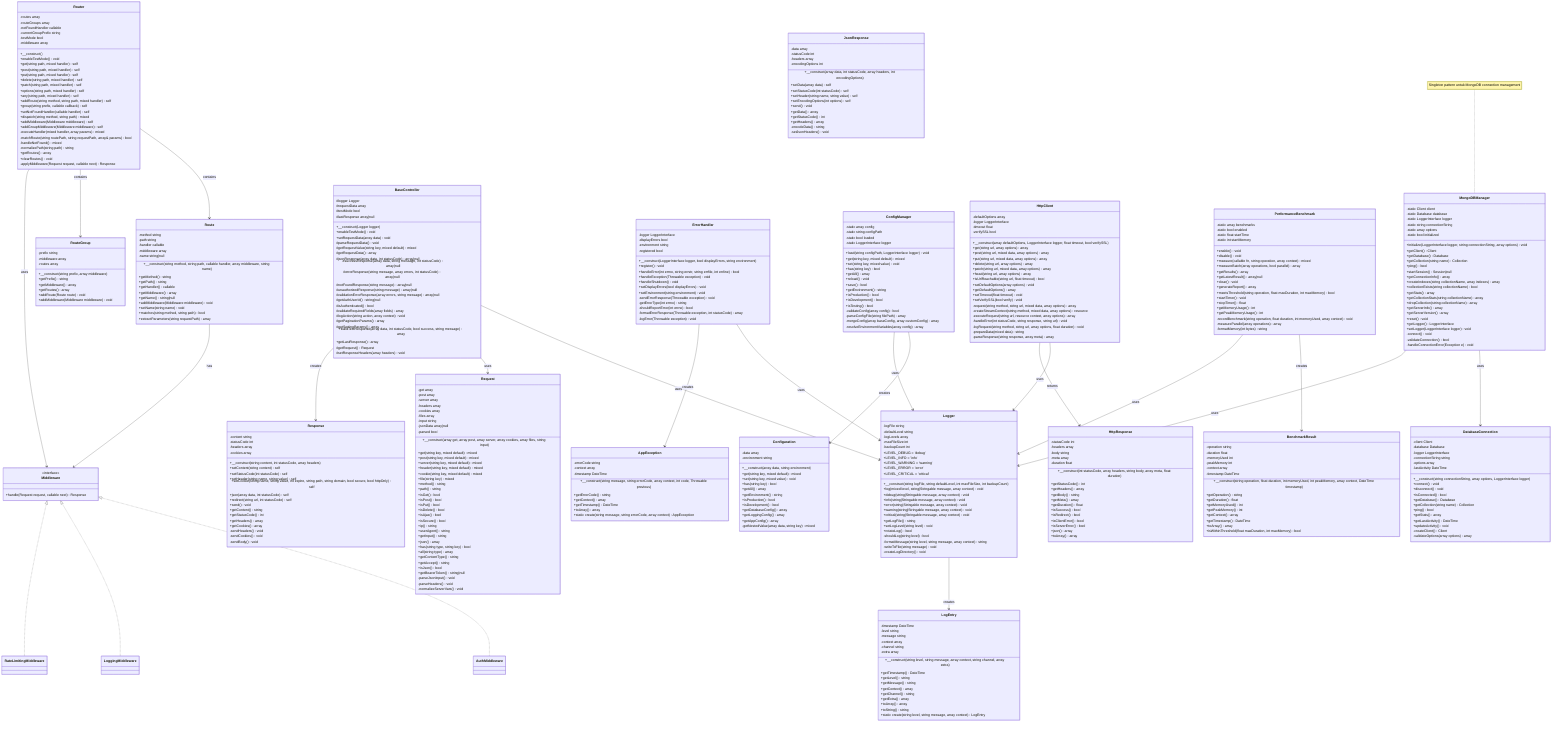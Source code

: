 classDiagram
    note for MongoDBManager "Singleton pattern untuk MongoDB connection management"

    %% ========== CORE INTERFACES ==========
    class Middleware {
        <<interface>>
        +handle(Request request, callable next) Response
    }

    %% ========== DATABASE LAYER ==========
    class MongoDBManager {
        -static Client client
        -static Database database
        -static LoggerInterface logger
        -static string connectionString
        -static array options
        -static bool initialized
        +initialize(LoggerInterface logger, string connectionString, array options) void
        +getClient() Client
        +getDatabase() Database
        +getCollection(string name) Collection
        +ping() bool
        +startSession() Session|null
        +getConnectionInfo() array
        +createIndexes(string collectionName, array indexes) array
        +collectionExists(string collectionName) bool
        +getStats() array
        +getCollectionStats(string collectionName) array
        +dropCollection(string collectionName) array
        +getServerInfo() array
        +getServerVersion() array
        +reset() void
        +getLogger() LoggerInterface
        +setLogger(LoggerInterface logger) void
        -connect() void
        -validateConnection() bool
        -handleConnectionError(Exception e) void
    }

    class DatabaseConnection {
        -client Client
        -database Database
        -logger LoggerInterface
        -connectionString string
        -options array
        -lastActivity DateTime
        +__construct(string connectionString, array options, LoggerInterface logger)
        +connect() void
        +disconnect() void
        +isConnected() bool
        +getDatabase() Database
        +getCollection(string name) Collection
        +ping() bool
        +getStats() array
        +getLastActivity() DateTime
        +updateActivity() void
        -createClient() Client
        -validateOptions(array options) array
    }

    %% ========== LOGGING SYSTEM ==========
    class Logger {
        -logFile string
        -defaultLevel string
        -logLevels array
        -maxFileSize int
        -backupCount int
        +LEVEL_DEBUG = 'debug'
        +LEVEL_INFO = 'info'
        +LEVEL_WARNING = 'warning'
        +LEVEL_ERROR = 'error'
        +LEVEL_CRITICAL = 'critical'
        +__construct(string logFile, string defaultLevel, int maxFileSize, int backupCount)
        +log(mixed level, string|Stringable message, array context) void
        +debug(string|Stringable message, array context) void
        +info(string|Stringable message, array context) void
        +error(string|Stringable message, array context) void
        +warning(string|Stringable message, array context) void
        +critical(string|Stringable message, array context) void
        +getLogFile() string
        +setLogLevel(string level) void
        +rotateLog() bool
        -shouldLog(string level) bool
        -formatMessage(string level, string message, array context) string
        -writeToFile(string message) void
        -createLogDirectory() void
    }

    class LogEntry {
        -timestamp DateTime
        -level string
        -message string
        -context array
        -channel string
        -extra array
        +__construct(string level, string message, array context, string channel, array extra)
        +getTimestamp() DateTime
        +getLevel() string
        +getMessage() string
        +getContext() array
        +getChannel() string
        +getExtra() array
        +toArray() array
        +toString() string
        +static create(string level, string message, array context) LogEntry
    }

    %% ========== ROUTING SYSTEM ==========
    class Router {
        -routes array
        -routeGroups array
        -notFoundHandler callable
        -currentGroupPrefix string
        -testMode bool
        -middleware array
        +__construct()
        +enableTestMode() void
        +get(string path, mixed handler) self
        +post(string path, mixed handler) self
        +put(string path, mixed handler) self
        +delete(string path, mixed handler) self
        +patch(string path, mixed handler) self
        +options(string path, mixed handler) self
        +any(string path, mixed handler) self
        +addRoute(string method, string path, mixed handler) self
        +group(string prefix, callable callback) self
        +setNotFoundHandler(callable handler) self
        +dispatch(string method, string path) mixed
        +addMiddleware(Middleware middleware) self
        +addGroupMiddleware(Middleware middleware) self
        -executeHandler(mixed handler, array params) mixed
        -matchRoute(string routePath, string requestPath, array& params) bool
        -handleNotFound() mixed
        -normalizePath(string path) string
        +getRoutes() array
        +clearRoutes() void
        -applyMiddleware(Request request, callable next) Response
    }

    class Route {
        -method string
        -path string
        -handler callable
        -middleware array
        -name string|null
        +__construct(string method, string path, callable handler, array middleware, string name)
        +getMethod() string
        +getPath() string
        +getHandler() callable
        +getMiddleware() array
        +getName() string|null
        +addMiddleware(Middleware middleware) void
        +setName(string name) void
        +matches(string method, string path) bool
        +extractParameters(string requestPath) array
    }

    class RouteGroup {
        -prefix string
        -middleware array
        -routes array
        +__construct(string prefix, array middleware)
        +getPrefix() string
        +getMiddleware() array
        +getRoutes() array
        +addRoute(Route route) void
        +addMiddleware(Middleware middleware) void
    }

    %% ========== HTTP LAYER ==========
    class Request {
        -get array
        -post array
        -server array
        -headers array
        -cookies array
        -files array
        -input string
        -jsonData array|null
        -parsed bool
        +__construct(array get, array post, array server, array cookies, array files, string input)
        +get(string key, mixed default) mixed
        +post(string key, mixed default) mixed
        +server(string key, mixed default) mixed
        +header(string key, mixed default) mixed
        +cookie(string key, mixed default) mixed
        +file(string key) mixed
        +method() string
        +path() string
        +isGet() bool
        +isPost() bool
        +isPut() bool
        +isDelete() bool
        +isAjax() bool
        +isSecure() bool
        +ip() string
        +userAgent() string
        +getInput() string
        +json() array
        +has(string type, string key) bool
        +all(string type) array
        +getContentType() string
        +getAccept() string
        +isJson() bool
        +getBearerToken() string|null
        -parseJsonInput() void
        -parseHeaders() void
        -normalizeServerVars() void
    }

    class Response {
        -content string
        -statusCode int
        -headers array
        -cookies array
        +__construct(string content, int statusCode, array headers)
        +setContent(string content) self
        +setStatusCode(int statusCode) self
        +setHeader(string name, string value) self
        +setCookie(string name, string value, int expire, string path, string domain, bool secure, bool httpOnly) self
        +json(array data, int statusCode) self
        +redirect(string url, int statusCode) self
        +send() void
        +getContent() string
        +getStatusCode() int
        +getHeaders() array
        +getCookies() array
        -sendHeaders() void
        -sendCookies() void
        -sendBody() void
    }

    class JsonResponse {
        -data array
        -statusCode int
        -headers array
        -encodingOptions int
        +__construct(array data, int statusCode, array headers, int encodingOptions)
        +setData(array data) self
        +setStatusCode(int statusCode) self
        +setHeader(string name, string value) self
        +setEncodingOptions(int options) self
        +send() void
        +getData() array
        +getStatusCode() int
        +getHeaders() array
        -encodeData() string
        -setJsonHeaders() void
    }

    %% ========== CONTROLLER BASE ==========
    class BaseController {
        #logger Logger
        #requestData array
        #testMode bool
        #lastResponse array|null
        +__construct(Logger logger)
        +enableTestMode() void
        +setRequestData(array data) void
        #parseRequestData() void
        #getRequestValue(string key, mixed default) mixed
        #getRequestData() array
        #jsonResponse(array data, int statusCode) array|null
        #successResponse(array data, string message, int statusCode) array|null
        #errorResponse(string message, array errors, int statusCode) array|null
        #notFoundResponse(string message) array|null
        #unauthorizedResponse(string message) array|null
        #validationErrorResponse(array errors, string message) array|null
        #getAuthUserId() string|null
        #isAuthenticated() bool
        #validateRequiredFields(array fields) array
        #logAction(string action, array context) void
        #getPaginationParams() array
        #getSortingParams() array
        +buildTestResponse(array data, int statusCode, bool success, string message) array
        +getLastResponse() array
        #getRequest() Request
        #setResponseHeaders(array headers) void
    }

    %% ========== ERROR HANDLING ==========
    class ErrorHandler {
        -logger LoggerInterface
        -displayErrors bool
        -environment string
        -registered bool
        +__construct(LoggerInterface logger, bool displayErrors, string environment)
        +register() void
        +handleError(int errno, string errstr, string errfile, int errline) bool
        +handleException(Throwable exception) void
        +handleShutdown() void
        +setDisplayErrors(bool displayErrors) void
        +setEnvironment(string environment) void
        -sendErrorResponse(Throwable exception) void
        -getErrorType(int errno) string
        -shouldReportError(int errno) bool
        -formatErrorResponse(Throwable exception, int statusCode) array
        -logError(Throwable exception) void
    }

    class AppException {
        -errorCode string
        -context array
        -timestamp DateTime
        +__construct(string message, string errorCode, array context, int code, Throwable previous)
        +getErrorCode() string
        +getContext() array
        +getTimestamp() DateTime
        +toArray() array
        +static create(string message, string errorCode, array context) AppException
    }

    %% ========== CONFIGURATION MANAGEMENT ==========
    class ConfigManager {
        -static array config
        -static string configPath
        -static bool loaded
        -static LoggerInterface logger
        +load(string configPath, LoggerInterface logger) void
        +get(string key, mixed default) mixed
        +set(string key, mixed value) void
        +has(string key) bool
        +getAll() array
        +reload() void
        +save() bool
        +getEnvironment() string
        +isProduction() bool
        +isDevelopment() bool
        +isTesting() bool
        -validateConfig(array config) bool
        -parseConfigFile(string filePath) array
        -mergeConfig(array baseConfig, array customConfig) array
        -resolveEnvironmentVariables(array config) array
    }

    class Configuration {
        -data array
        -environment string
        +__construct(array data, string environment)
        +get(string key, mixed default) mixed
        +set(string key, mixed value) void
        +has(string key) bool
        +getAll() array
        +getEnvironment() string
        +isProduction() bool
        +isDevelopment() bool
        +getDatabaseConfig() array
        +getLoggingConfig() array
        +getAppConfig() array
        -getNestedValue(array data, string key) mixed
    }

    %% ========== HTTP CLIENT ==========
    class HttpClient {
        -defaultOptions array
        -logger LoggerInterface
        -timeout float
        -verifySSL bool
        +__construct(array defaultOptions, LoggerInterface logger, float timeout, bool verifySSL)
        +get(string url, array options) array
        +post(string url, mixed data, array options) array
        +put(string url, mixed data, array options) array
        +delete(string url, array options) array
        +patch(string url, mixed data, array options) array
        +head(string url, array options) array
        +isUrlReachable(string url, float timeout) bool
        +setDefaultOptions(array options) void
        +getDefaultOptions() array
        +setTimeout(float timeout) void
        +setVerifySSL(bool verify) void
        -request(string method, string url, mixed data, array options) array
        -createStreamContext(string method, mixed data, array options) resource
        -executeRequest(string url, resource context, array options) array
        -handleError(int statusCode, string response, string url) void
        -logRequest(string method, string url, array options, float duration) void
        -prepareData(mixed data) string
        -parseResponse(string response, array meta) array
    }

    class HttpResponse {
        -statusCode int
        -headers array
        -body string
        -meta array
        -duration float
        +__construct(int statusCode, array headers, string body, array meta, float duration)
        +getStatusCode() int
        +getHeaders() array
        +getBody() string
        +getMeta() array
        +getDuration() float
        +isSuccess() bool
        +isRedirect() bool
        +isClientError() bool
        +isServerError() bool
        +json() array
        +toArray() array
    }

    %% ========== PERFORMANCE MONITORING ==========
    class PerformanceBenchmark {
        -static array benchmarks
        -static bool enabled
        -static float startTime
        -static int startMemory
        +enable() void
        +disable() void
        +measure(callable fn, string operation, array context) mixed
        +measureBatch(array operations, bool parallel) array
        +getResults() array
        +getLatestResult() array|null
        +clear() void
        +generateReport() array
        +meetsThreshold(string operation, float maxDuration, int maxMemory) bool
        +startTimer() void
        +stopTimer() float
        +getMemoryUsage() int
        +getPeakMemoryUsage() int
        -recordBenchmark(string operation, float duration, int memoryUsed, array context) void
        -measureParallel(array operations) array
        -formatMemory(int bytes) string
    }

    class BenchmarkResult {
        -operation string
        -duration float
        -memoryUsed int
        -peakMemory int
        -context array
        -timestamp DateTime
        +__construct(string operation, float duration, int memoryUsed, int peakMemory, array context, DateTime timestamp)
        +getOperation() string
        +getDuration() float
        +getMemoryUsed() int
        +getPeakMemory() int
        +getContext() array
        +getTimestamp() DateTime
        +toArray() array
        +isWithinThreshold(float maxDuration, int maxMemory) bool
    }

    %% ========== RELATIONSHIPS ==========
    Middleware <|.. AuthMiddleware
    Middleware <|.. LoggingMiddleware
    Middleware <|.. RateLimitingMiddleware

    MongoDBManager --> DatabaseConnection : uses
    MongoDBManager --> Logger : uses
    
    Router --> Route : contains
    Router --> RouteGroup : contains
    Router --> Middleware : uses
    
    Route --> Middleware : has
    
    BaseController --> Logger : uses
    BaseController --> Request : uses
    BaseController --> Response : creates
    
    ErrorHandler --> Logger : uses
    ErrorHandler --> AppException : creates
    
    ConfigManager --> Configuration : creates
    ConfigManager --> Logger : uses
    
    HttpClient --> Logger : uses
    HttpClient --> HttpResponse : returns
    
    PerformanceBenchmark --> BenchmarkResult : creates
    PerformanceBenchmark --> Logger : uses
    
    Logger --> LogEntry : creates